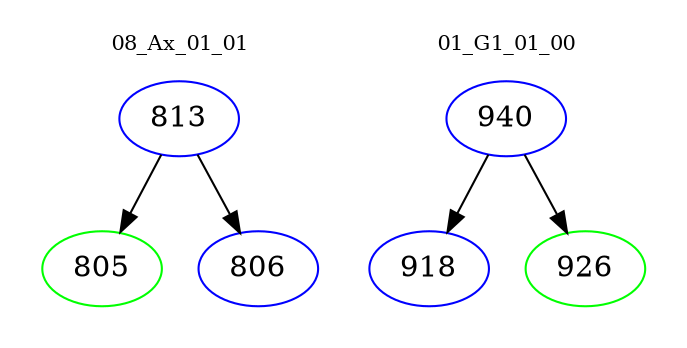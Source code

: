 digraph{
subgraph cluster_0 {
color = white
label = "08_Ax_01_01";
fontsize=10;
T0_813 [label="813", color="blue"]
T0_813 -> T0_805 [color="black"]
T0_805 [label="805", color="green"]
T0_813 -> T0_806 [color="black"]
T0_806 [label="806", color="blue"]
}
subgraph cluster_1 {
color = white
label = "01_G1_01_00";
fontsize=10;
T1_940 [label="940", color="blue"]
T1_940 -> T1_918 [color="black"]
T1_918 [label="918", color="blue"]
T1_940 -> T1_926 [color="black"]
T1_926 [label="926", color="green"]
}
}
